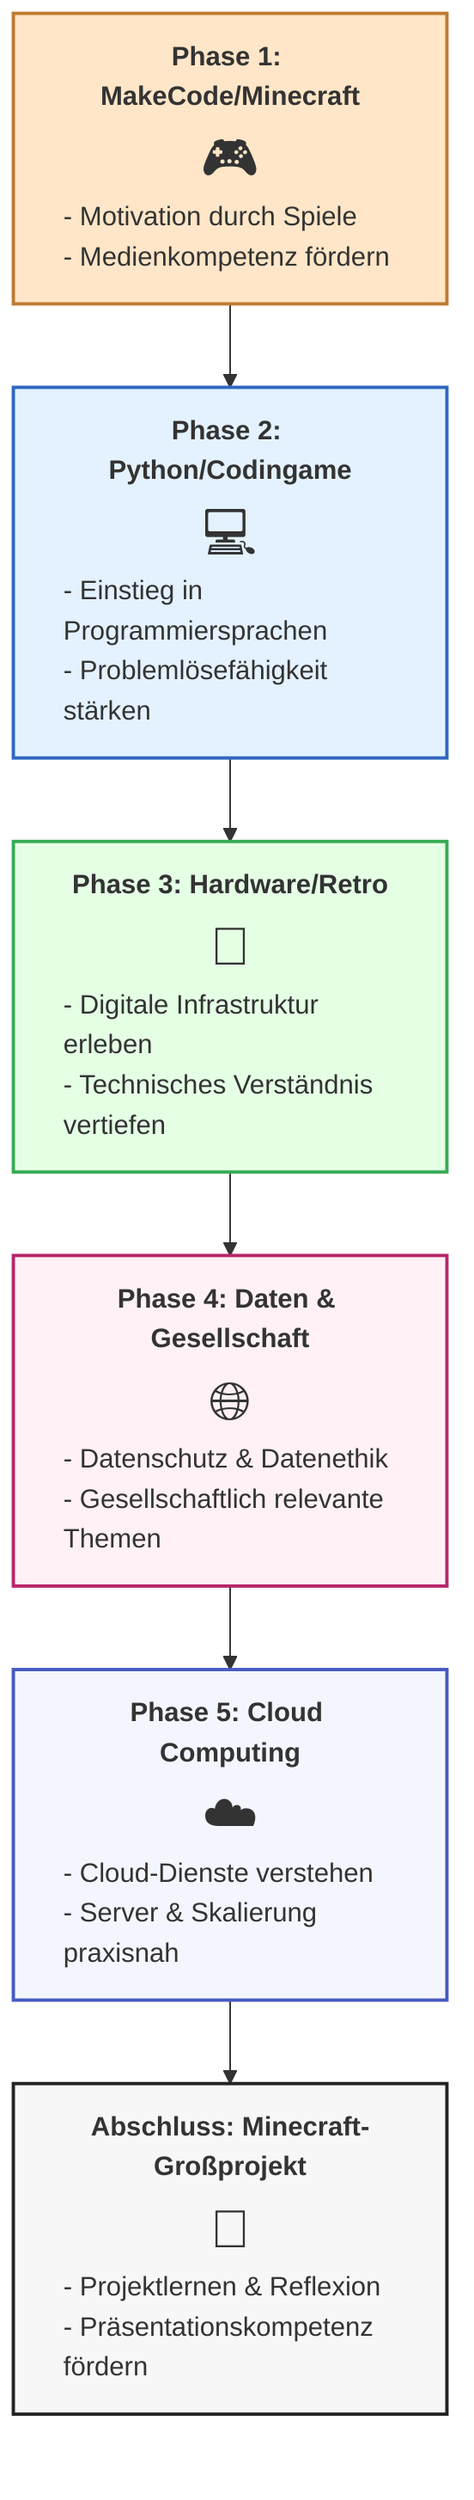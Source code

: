 graph TD

A["<b>Phase 1: MakeCode/Minecraft</b><br><span style='font-size:2em;'>🎮</span><br><div style='text-align:left;'>- Motivation durch Spiele<br>- Medienkompetenz fördern</div>"] --> B;
B["<b>Phase 2: Python/Codingame</b><br><span style='font-size:2em;'>💻</span><br><div style='text-align:left;'>- Einstieg in Programmiersprachen<br>- Problemlösefähigkeit stärken</div>"] --> C;
C["<b>Phase 3: Hardware/Retro</b><br><span style='font-size:2em;'>🔌</span><br><div style='text-align:left;'>- Digitale Infrastruktur erleben<br>- Technisches Verständnis vertiefen</div>"] --> D;
D["<b>Phase 4: Daten & Gesellschaft</b><br><span style='font-size:2em;'>🌐</span><br><div style='text-align:left;'>- Datenschutz & Datenethik<br>- Gesellschaftlich relevante Themen</div>"] --> E;
E["<b>Phase 5: Cloud Computing</b><br><span style='font-size:2em;'>☁️</span><br><div style='text-align:left;'>- Cloud-Dienste verstehen<br>- Server & Skalierung praxisnah</div>"] --> F;
F["<b>Abschluss: Minecraft-Großprojekt</b><br><span style='font-size:2em;'>🎯</span><br><div style='text-align:left;'>- Projektlernen & Reflexion<br>- Präsentationskompetenz fördern</div>"];

style A fill:#ffe6c8,stroke:#bf7b31,stroke-width:2px
style B fill:#e4f2ff,stroke:#3066bf,stroke-width:2px
style C fill:#e5ffe5,stroke:#36ab54,stroke-width:2px
style D fill:#fff1f6,stroke:#b8266a,stroke-width:2px
style E fill:#f4f6ff,stroke:#465ac1,stroke-width:2px
style F fill:#f7f7f7,stroke:#232323,stroke-width:2px